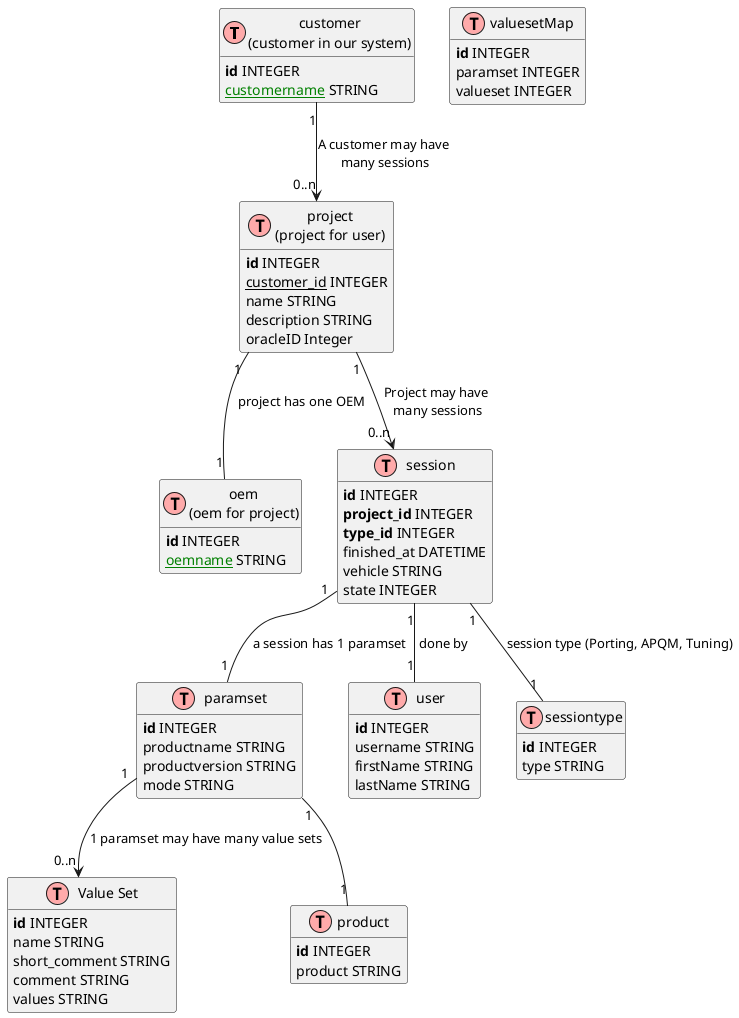@startuml
' uncomment the line below if you're using computer with a retina display
' skinparam dpi 300
!define Table(name,desc) class name as "desc" << (T,#FFAAAA) >>
' we use bold for primary key
' green color for unique
' and underscore for not_null
!define primary_key(x) <b>x</b>
!define unique(x) <color:green>x</color>
!define not_null(x) <u>x</u>
' other tags available:
' <i></i>
' <back:COLOR></color>, where color is a color name or html color code
' (#FFAACC)
' see: http://plantuml.com/classes.html#More
hide methods
hide stereotypes
' entities


Table(customer, "customer\n(customer in our system)") {
primary_key(id) INTEGER
not_null(unique(customername)) STRING
}

Table(project, "project\n(project for user)") {
primary_key(id) INTEGER
not_null(customer_id) INTEGER
name STRING
description STRING
oracleID Integer
}

Table(oem, "oem\n(oem for project)") {
primary_key(id) INTEGER
not_null(unique(oemname)) STRING
}

Table(session, "session") {
primary_key(id) INTEGER
primary_key(project_id) INTEGER
primary_key(type_id) INTEGER
finished_at DATETIME
vehicle STRING
done_by(user_Id) INTEGER
state INTEGER
paramset(paramset_id) INTEGER
}

Table(paramset, "paramset")
{
  primary_key(id) INTEGER
  productname STRING
  productversion STRING
  mode STRING
  valueset(id)
}

Table(valueset, "Value Set")
{
  primary_key(id) INTEGER
  name STRING
  short_comment STRING
  comment STRING
  values STRING
}

Table(user, "user")
{
  primary_key(id) INTEGER
  username STRING
  firstName STRING
  lastName STRING
}

Table(sessiontype, "sessiontype")
{
  primary_key(id) INTEGER
  type STRING
}

Table(product, "product")
{
  primary_key(id) INTEGER
  product STRING
}

Table(valuesetMap, "valuesetMap")
{
  primary_key(id) INTEGER
  paramset INTEGER
  valueset INTEGER
}

' relationships
' one-to-one relationship
project "1" -- "1" oem : " project has one OEM"
session "1" -- "1" sessiontype : "session type (Porting, APQM, Tuning)"
session "1" -- "1" paramset : "a session has 1 paramset"
session "1" -- "1" user : " done by"
paramset "1" -- "1" product
' one to may relationship
customer "1" --> "0..n" project : "A customer may have\n many sessions"
project "1" --> "0..n" session : "Project may have\n many sessions"
paramset "1" --> "0..n" valueset : "1 paramset may have many value sets"
' many to many relationship
' Add mark if you like
'customer "1" --> "*" user_group : "A user may be \nin many groups"
'group "1" --> "0..N" user_group : "A group may \ncontain many users"
@enduml
